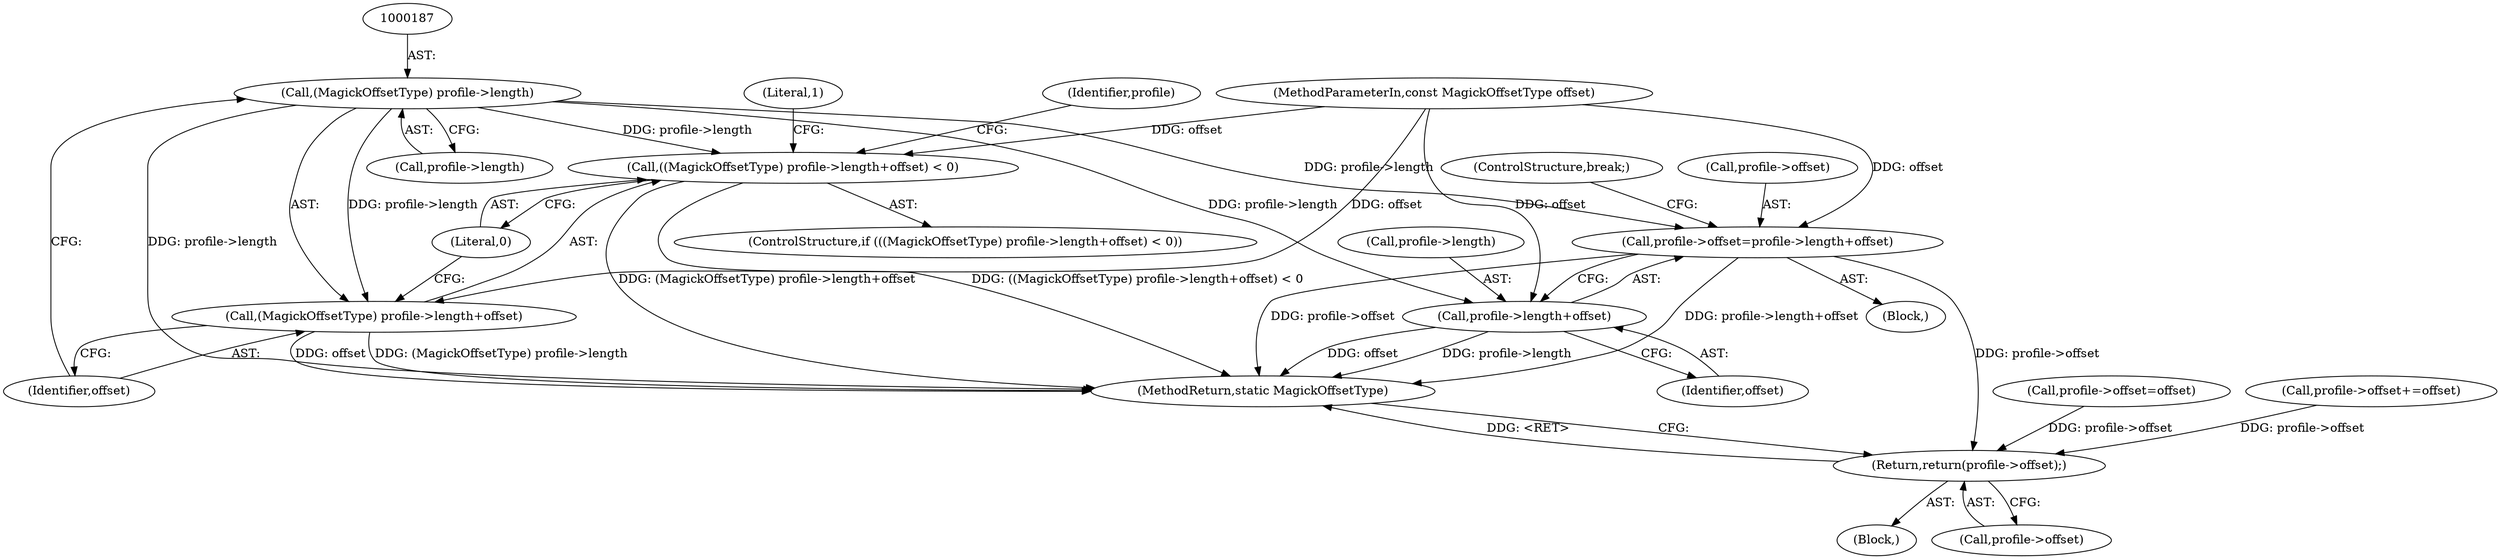 digraph "0_ImageMagick_fe5f4b85e6b1b54d3b4588a77133c06ade46d891@pointer" {
"1000186" [label="(Call,(MagickOffsetType) profile->length)"];
"1000184" [label="(Call,((MagickOffsetType) profile->length+offset) < 0)"];
"1000185" [label="(Call,(MagickOffsetType) profile->length+offset)"];
"1000196" [label="(Call,profile->offset=profile->length+offset)"];
"1000206" [label="(Return,return(profile->offset);)"];
"1000200" [label="(Call,profile->length+offset)"];
"1000104" [label="(Block,)"];
"1000195" [label="(Literal,1)"];
"1000207" [label="(Call,profile->offset)"];
"1000198" [label="(Identifier,profile)"];
"1000200" [label="(Call,profile->length+offset)"];
"1000197" [label="(Call,profile->offset)"];
"1000191" [label="(Identifier,offset)"];
"1000186" [label="(Call,(MagickOffsetType) profile->length)"];
"1000182" [label="(Block,)"];
"1000196" [label="(Call,profile->offset=profile->length+offset)"];
"1000204" [label="(Identifier,offset)"];
"1000201" [label="(Call,profile->length)"];
"1000206" [label="(Return,return(profile->offset);)"];
"1000192" [label="(Literal,0)"];
"1000188" [label="(Call,profile->length)"];
"1000184" [label="(Call,((MagickOffsetType) profile->length+offset) < 0)"];
"1000183" [label="(ControlStructure,if (((MagickOffsetType) profile->length+offset) < 0))"];
"1000124" [label="(Call,profile->offset=offset)"];
"1000185" [label="(Call,(MagickOffsetType) profile->length+offset)"];
"1000210" [label="(MethodReturn,static MagickOffsetType)"];
"1000101" [label="(MethodParameterIn,const MagickOffsetType offset)"];
"1000175" [label="(Call,profile->offset+=offset)"];
"1000205" [label="(ControlStructure,break;)"];
"1000186" -> "1000185"  [label="AST: "];
"1000186" -> "1000188"  [label="CFG: "];
"1000187" -> "1000186"  [label="AST: "];
"1000188" -> "1000186"  [label="AST: "];
"1000191" -> "1000186"  [label="CFG: "];
"1000186" -> "1000210"  [label="DDG: profile->length"];
"1000186" -> "1000184"  [label="DDG: profile->length"];
"1000186" -> "1000185"  [label="DDG: profile->length"];
"1000186" -> "1000196"  [label="DDG: profile->length"];
"1000186" -> "1000200"  [label="DDG: profile->length"];
"1000184" -> "1000183"  [label="AST: "];
"1000184" -> "1000192"  [label="CFG: "];
"1000185" -> "1000184"  [label="AST: "];
"1000192" -> "1000184"  [label="AST: "];
"1000195" -> "1000184"  [label="CFG: "];
"1000198" -> "1000184"  [label="CFG: "];
"1000184" -> "1000210"  [label="DDG: (MagickOffsetType) profile->length+offset"];
"1000184" -> "1000210"  [label="DDG: ((MagickOffsetType) profile->length+offset) < 0"];
"1000101" -> "1000184"  [label="DDG: offset"];
"1000185" -> "1000191"  [label="CFG: "];
"1000191" -> "1000185"  [label="AST: "];
"1000192" -> "1000185"  [label="CFG: "];
"1000185" -> "1000210"  [label="DDG: (MagickOffsetType) profile->length"];
"1000185" -> "1000210"  [label="DDG: offset"];
"1000101" -> "1000185"  [label="DDG: offset"];
"1000196" -> "1000182"  [label="AST: "];
"1000196" -> "1000200"  [label="CFG: "];
"1000197" -> "1000196"  [label="AST: "];
"1000200" -> "1000196"  [label="AST: "];
"1000205" -> "1000196"  [label="CFG: "];
"1000196" -> "1000210"  [label="DDG: profile->length+offset"];
"1000196" -> "1000210"  [label="DDG: profile->offset"];
"1000101" -> "1000196"  [label="DDG: offset"];
"1000196" -> "1000206"  [label="DDG: profile->offset"];
"1000206" -> "1000104"  [label="AST: "];
"1000206" -> "1000207"  [label="CFG: "];
"1000207" -> "1000206"  [label="AST: "];
"1000210" -> "1000206"  [label="CFG: "];
"1000206" -> "1000210"  [label="DDG: <RET>"];
"1000124" -> "1000206"  [label="DDG: profile->offset"];
"1000175" -> "1000206"  [label="DDG: profile->offset"];
"1000200" -> "1000204"  [label="CFG: "];
"1000201" -> "1000200"  [label="AST: "];
"1000204" -> "1000200"  [label="AST: "];
"1000200" -> "1000210"  [label="DDG: profile->length"];
"1000200" -> "1000210"  [label="DDG: offset"];
"1000101" -> "1000200"  [label="DDG: offset"];
}
